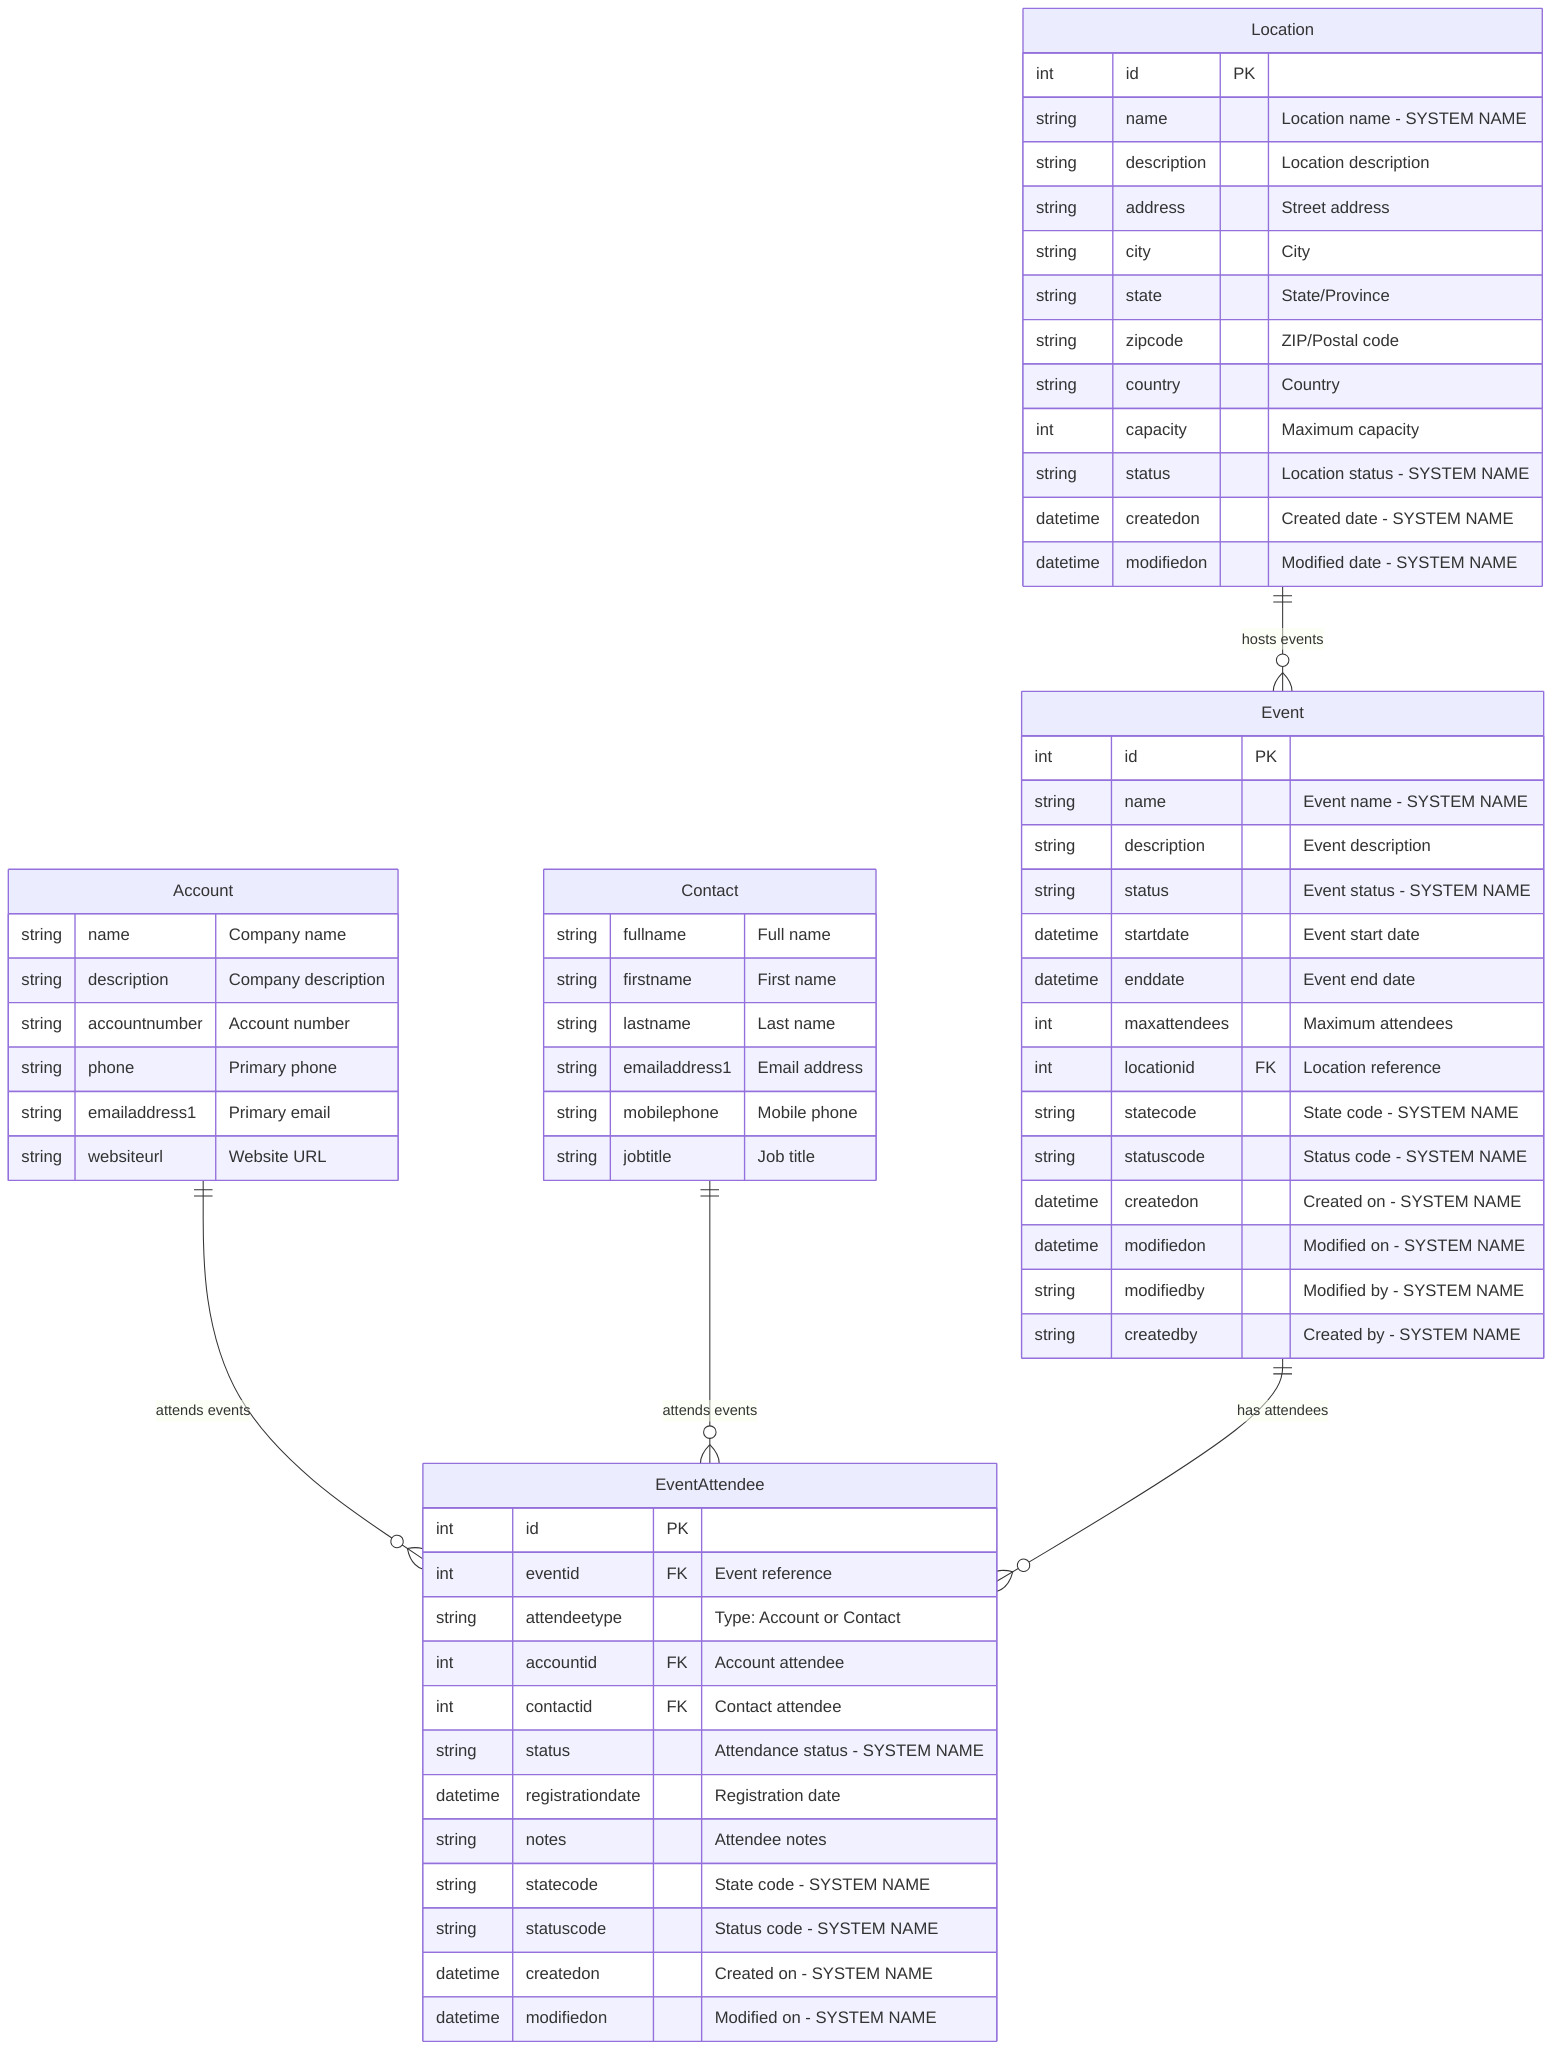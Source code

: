 erDiagram
    %% CDM Entities (will be detected and integrated - attributes will be ignored)
    Account {
        string name "Company name"
        string description "Company description"
        string accountnumber "Account number"
        string phone "Primary phone"
        string emailaddress1 "Primary email"
        string websiteurl "Website URL"
    }

    Contact {
        string fullname "Full name"
        string firstname "First name"
        string lastname "Last name"
        string emailaddress1 "Email address"
        string mobilephone "Mobile phone"
        string jobtitle "Job title"
    }

    %% Custom Entities (will be created)
    Event {
        int id PK
        string name "Event name - SYSTEM NAME"
        string description "Event description"
        string status "Event status - SYSTEM NAME"
        datetime startdate "Event start date"
        datetime enddate "Event end date"
        int maxattendees "Maximum attendees"
        int locationid FK "Location reference"
        string statecode "State code - SYSTEM NAME"
        string statuscode "Status code - SYSTEM NAME"
        datetime createdon "Created on - SYSTEM NAME"
        datetime modifiedon "Modified on - SYSTEM NAME"
        string modifiedby "Modified by - SYSTEM NAME"
        string createdby "Created by - SYSTEM NAME"
    }

    Location {
        int id PK
        string name "Location name - SYSTEM NAME"
        string description "Location description"
        string address "Street address"
        string city "City"
        string state "State/Province"
        string zipcode "ZIP/Postal code"
        string country "Country"
        int capacity "Maximum capacity"
        string status "Location status - SYSTEM NAME"
        datetime createdon "Created date - SYSTEM NAME"
        datetime modifiedon "Modified date - SYSTEM NAME"
    }

    %% Intersection/Junction Table (Many-to-Many)
    EventAttendee {
        int id PK
        int eventid FK "Event reference"
        string attendeetype "Type: Account or Contact"
        int accountid FK "Account attendee"
        int contactid FK "Contact attendee"
        string status "Attendance status - SYSTEM NAME"
        datetime registrationdate "Registration date"
        string notes "Attendee notes"
        string statecode "State code - SYSTEM NAME"
        string statuscode "Status code - SYSTEM NAME"
        datetime createdon "Created on - SYSTEM NAME"
        datetime modifiedon "Modified on - SYSTEM NAME"
    }

    %% Relationships
    Account ||--o{ EventAttendee : "attends events"
    Contact ||--o{ EventAttendee : "attends events"
    Event ||--o{ EventAttendee : "has attendees"
    Location ||--o{ Event : "hosts events"